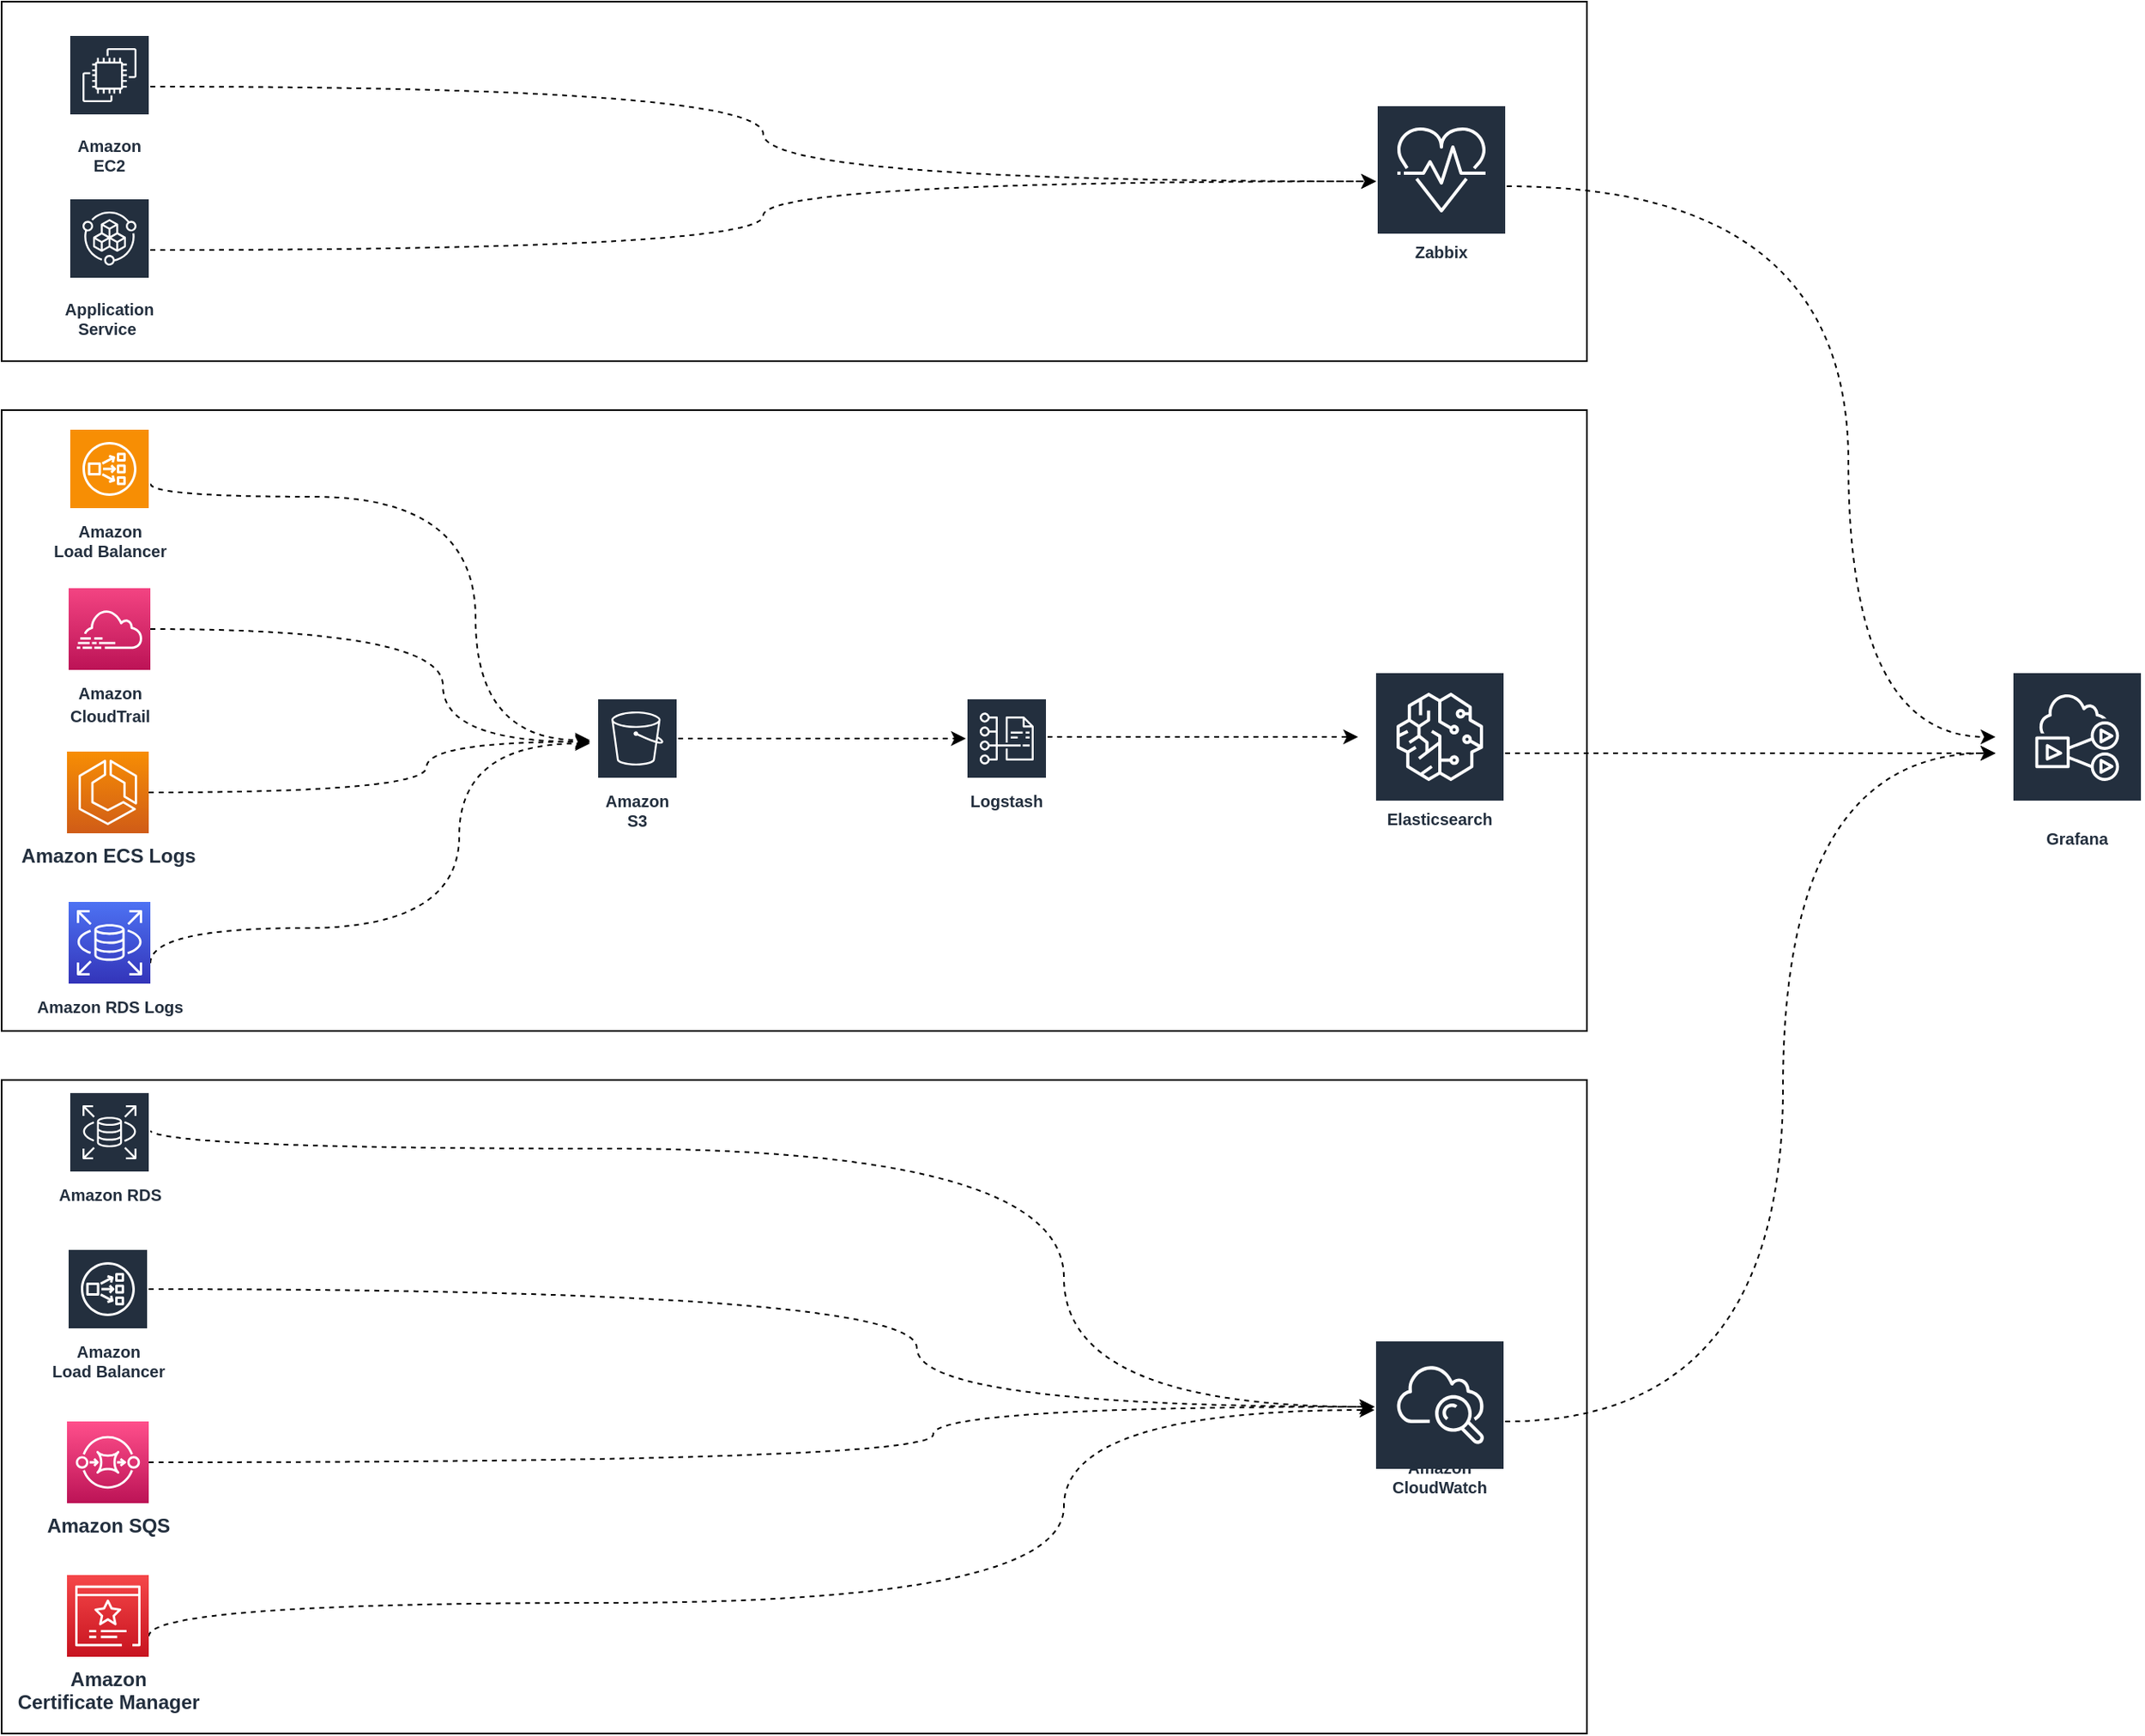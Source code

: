 <mxfile version="20.2.8" type="github">
  <diagram id="tJY2ODOWQmyJSE9CdAt4" name="第 1 页">
    <mxGraphModel dx="1970" dy="2352" grid="1" gridSize="10" guides="1" tooltips="1" connect="1" arrows="1" fold="1" page="1" pageScale="1" pageWidth="827" pageHeight="1169" math="0" shadow="0">
      <root>
        <mxCell id="0" />
        <mxCell id="1" parent="0" />
        <mxCell id="pdvtcB01t5W5UgY1sVy7-90" value="" style="rounded=0;whiteSpace=wrap;html=1;strokeColor=#000000;fillColor=#FFFFFF;" vertex="1" parent="1">
          <mxGeometry x="230" y="-570" width="970" height="220" as="geometry" />
        </mxCell>
        <mxCell id="pdvtcB01t5W5UgY1sVy7-89" value="" style="rounded=0;whiteSpace=wrap;html=1;strokeColor=#000000;fillColor=#FFFFFF;" vertex="1" parent="1">
          <mxGeometry x="230" y="-320" width="970" height="380" as="geometry" />
        </mxCell>
        <mxCell id="pdvtcB01t5W5UgY1sVy7-62" value="" style="rounded=0;whiteSpace=wrap;html=1;strokeColor=#000000;fillColor=#FFFFFF;" vertex="1" parent="1">
          <mxGeometry x="230" y="90" width="970" height="400" as="geometry" />
        </mxCell>
        <mxCell id="pdvtcB01t5W5UgY1sVy7-93" style="edgeStyle=orthogonalEdgeStyle;curved=1;rounded=0;jumpStyle=arc;orthogonalLoop=1;jettySize=auto;html=1;dashed=1;" edge="1" parent="1" source="G7RzPLKMRkM8X4vD6-xc-2">
          <mxGeometry relative="1" as="geometry">
            <mxPoint x="1450" y="-110" as="targetPoint" />
            <Array as="points">
              <mxPoint x="1320" y="299" />
              <mxPoint x="1320" y="-110" />
            </Array>
          </mxGeometry>
        </mxCell>
        <mxCell id="G7RzPLKMRkM8X4vD6-xc-2" value="Amazon CloudWatch" style="sketch=0;outlineConnect=0;fontColor=#232F3E;gradientColor=none;strokeColor=#ffffff;fillColor=#232F3E;dashed=0;verticalLabelPosition=middle;verticalAlign=bottom;align=center;html=1;whiteSpace=wrap;fontSize=10;fontStyle=1;spacing=3;shape=mxgraph.aws4.productIcon;prIcon=mxgraph.aws4.cloudwatch;" parent="1" vertex="1">
          <mxGeometry x="1070" y="249" width="80" height="100" as="geometry" />
        </mxCell>
        <mxCell id="pdvtcB01t5W5UgY1sVy7-66" style="edgeStyle=orthogonalEdgeStyle;curved=1;rounded=0;jumpStyle=arc;orthogonalLoop=1;jettySize=auto;html=1;dashed=1;" edge="1" parent="1" source="G7RzPLKMRkM8X4vD6-xc-5" target="G7RzPLKMRkM8X4vD6-xc-17">
          <mxGeometry relative="1" as="geometry">
            <Array as="points">
              <mxPoint x="696" y="-518" />
              <mxPoint x="696" y="-460" />
            </Array>
          </mxGeometry>
        </mxCell>
        <mxCell id="G7RzPLKMRkM8X4vD6-xc-5" value="Amazon EC2" style="sketch=0;outlineConnect=0;fontColor=#232F3E;gradientColor=none;strokeColor=#ffffff;fillColor=#232F3E;dashed=0;verticalLabelPosition=middle;verticalAlign=bottom;align=center;html=1;whiteSpace=wrap;fontSize=10;fontStyle=1;spacing=3;shape=mxgraph.aws4.productIcon;prIcon=mxgraph.aws4.ec2;" parent="1" vertex="1">
          <mxGeometry x="271" y="-550" width="50" height="90" as="geometry" />
        </mxCell>
        <mxCell id="pdvtcB01t5W5UgY1sVy7-67" style="edgeStyle=orthogonalEdgeStyle;curved=1;rounded=0;jumpStyle=arc;orthogonalLoop=1;jettySize=auto;html=1;dashed=1;" edge="1" parent="1" source="G7RzPLKMRkM8X4vD6-xc-9" target="G7RzPLKMRkM8X4vD6-xc-17">
          <mxGeometry relative="1" as="geometry">
            <Array as="points">
              <mxPoint x="696" y="-418" />
              <mxPoint x="696" y="-460" />
            </Array>
          </mxGeometry>
        </mxCell>
        <mxCell id="G7RzPLKMRkM8X4vD6-xc-9" value="Application Service&amp;nbsp;" style="sketch=0;outlineConnect=0;fontColor=#232F3E;gradientColor=none;strokeColor=#ffffff;fillColor=#232F3E;dashed=0;verticalLabelPosition=middle;verticalAlign=bottom;align=center;html=1;whiteSpace=wrap;fontSize=10;fontStyle=1;spacing=3;shape=mxgraph.aws4.productIcon;prIcon=mxgraph.aws4.service_catalog;" parent="1" vertex="1">
          <mxGeometry x="271" y="-450" width="50" height="90" as="geometry" />
        </mxCell>
        <mxCell id="pdvtcB01t5W5UgY1sVy7-83" style="edgeStyle=orthogonalEdgeStyle;curved=1;rounded=0;jumpStyle=arc;orthogonalLoop=1;jettySize=auto;html=1;dashed=1;" edge="1" parent="1" source="G7RzPLKMRkM8X4vD6-xc-12" target="G7RzPLKMRkM8X4vD6-xc-2">
          <mxGeometry relative="1" as="geometry">
            <mxPoint x="1060" y="290" as="targetPoint" />
            <Array as="points">
              <mxPoint x="790" y="218" />
              <mxPoint x="790" y="290" />
            </Array>
          </mxGeometry>
        </mxCell>
        <mxCell id="G7RzPLKMRkM8X4vD6-xc-12" value="Amazon&lt;br&gt;Load Balancer" style="sketch=0;outlineConnect=0;fontColor=#232F3E;gradientColor=none;strokeColor=#ffffff;fillColor=#232F3E;dashed=0;verticalLabelPosition=bottom;verticalAlign=top;align=center;html=1;fontSize=10;fontStyle=1;spacing=3;shape=mxgraph.aws4.productIcon;prIcon=mxgraph.aws4.network_load_balancer;labelPosition=center;" parent="1" vertex="1">
          <mxGeometry x="270" y="193" width="50" height="50" as="geometry" />
        </mxCell>
        <mxCell id="pdvtcB01t5W5UgY1sVy7-80" style="edgeStyle=orthogonalEdgeStyle;curved=1;rounded=0;jumpStyle=arc;orthogonalLoop=1;jettySize=auto;html=1;dashed=1;" edge="1" parent="1" source="G7RzPLKMRkM8X4vD6-xc-13" target="G7RzPLKMRkM8X4vD6-xc-15">
          <mxGeometry relative="1" as="geometry" />
        </mxCell>
        <mxCell id="G7RzPLKMRkM8X4vD6-xc-13" value="&lt;span style=&quot;background-color: rgb(255, 255, 255);&quot;&gt;Amazon S3&lt;/span&gt;" style="sketch=0;outlineConnect=0;fontColor=#232F3E;gradientColor=none;strokeColor=#ffffff;fillColor=#232F3E;dashed=0;verticalLabelPosition=bottom;verticalAlign=top;align=center;html=1;whiteSpace=wrap;fontSize=10;fontStyle=1;spacing=3;shape=mxgraph.aws4.productIcon;prIcon=mxgraph.aws4.s3;labelPosition=center;" parent="1" vertex="1">
          <mxGeometry x="594" y="-144" width="50" height="50" as="geometry" />
        </mxCell>
        <mxCell id="pdvtcB01t5W5UgY1sVy7-81" style="edgeStyle=orthogonalEdgeStyle;curved=1;rounded=0;jumpStyle=arc;orthogonalLoop=1;jettySize=auto;html=1;dashed=1;" edge="1" parent="1" source="G7RzPLKMRkM8X4vD6-xc-15">
          <mxGeometry relative="1" as="geometry">
            <mxPoint x="1060" y="-120" as="targetPoint" />
            <Array as="points">
              <mxPoint x="940" y="-120" />
              <mxPoint x="940" y="-120" />
            </Array>
          </mxGeometry>
        </mxCell>
        <mxCell id="G7RzPLKMRkM8X4vD6-xc-15" value="Logstash" style="sketch=0;outlineConnect=0;fontColor=#232F3E;gradientColor=none;strokeColor=#ffffff;fillColor=#232F3E;dashed=0;verticalLabelPosition=bottom;verticalAlign=top;align=center;html=1;whiteSpace=wrap;fontSize=10;fontStyle=1;spacing=3;shape=mxgraph.aws4.productIcon;prIcon=mxgraph.aws4.cost_and_usage_report;labelPosition=center;" parent="1" vertex="1">
          <mxGeometry x="820" y="-144" width="50" height="50" as="geometry" />
        </mxCell>
        <mxCell id="pdvtcB01t5W5UgY1sVy7-92" style="edgeStyle=orthogonalEdgeStyle;curved=1;rounded=0;jumpStyle=arc;orthogonalLoop=1;jettySize=auto;html=1;dashed=1;" edge="1" parent="1" source="G7RzPLKMRkM8X4vD6-xc-16">
          <mxGeometry relative="1" as="geometry">
            <mxPoint x="1450" y="-110" as="targetPoint" />
          </mxGeometry>
        </mxCell>
        <mxCell id="G7RzPLKMRkM8X4vD6-xc-16" value="Elasticsearch" style="sketch=0;outlineConnect=0;fontColor=#232F3E;gradientColor=none;strokeColor=#ffffff;fillColor=#232F3E;dashed=0;verticalLabelPosition=middle;verticalAlign=bottom;align=center;html=1;whiteSpace=wrap;fontSize=10;fontStyle=1;spacing=3;shape=mxgraph.aws4.productIcon;prIcon=mxgraph.aws4.sagemaker;" parent="1" vertex="1">
          <mxGeometry x="1070" y="-160" width="80" height="100" as="geometry" />
        </mxCell>
        <mxCell id="pdvtcB01t5W5UgY1sVy7-95" style="edgeStyle=orthogonalEdgeStyle;curved=1;rounded=0;jumpStyle=arc;orthogonalLoop=1;jettySize=auto;html=1;dashed=1;" edge="1" parent="1" source="G7RzPLKMRkM8X4vD6-xc-17">
          <mxGeometry relative="1" as="geometry">
            <mxPoint x="1450" y="-120" as="targetPoint" />
            <Array as="points">
              <mxPoint x="1360" y="-457" />
              <mxPoint x="1360" y="-120" />
            </Array>
          </mxGeometry>
        </mxCell>
        <mxCell id="G7RzPLKMRkM8X4vD6-xc-17" value="Zabbix" style="sketch=0;outlineConnect=0;fontColor=#232F3E;gradientColor=none;strokeColor=#ffffff;fillColor=#232F3E;dashed=0;verticalLabelPosition=middle;verticalAlign=bottom;align=center;html=1;whiteSpace=wrap;fontSize=10;fontStyle=1;spacing=3;shape=mxgraph.aws4.productIcon;prIcon=mxgraph.aws4.personal_health_dashboard;" parent="1" vertex="1">
          <mxGeometry x="1071" y="-507" width="80" height="100" as="geometry" />
        </mxCell>
        <mxCell id="pdvtcB01t5W5UgY1sVy7-70" style="edgeStyle=orthogonalEdgeStyle;curved=1;rounded=0;jumpStyle=arc;orthogonalLoop=1;jettySize=auto;html=1;dashed=1;" edge="1" parent="1" source="pdvtcB01t5W5UgY1sVy7-30">
          <mxGeometry relative="1" as="geometry">
            <mxPoint x="590" y="-117" as="targetPoint" />
            <Array as="points">
              <mxPoint x="490" y="-86" />
              <mxPoint x="490" y="-117" />
            </Array>
          </mxGeometry>
        </mxCell>
        <mxCell id="pdvtcB01t5W5UgY1sVy7-30" value="&lt;b&gt;Amazon ECS Logs&lt;/b&gt;" style="sketch=0;points=[[0,0,0],[0.25,0,0],[0.5,0,0],[0.75,0,0],[1,0,0],[0,1,0],[0.25,1,0],[0.5,1,0],[0.75,1,0],[1,1,0],[0,0.25,0],[0,0.5,0],[0,0.75,0],[1,0.25,0],[1,0.5,0],[1,0.75,0]];outlineConnect=0;fontColor=#232F3E;gradientColor=#F78E04;gradientDirection=north;fillColor=#D05C17;strokeColor=#ffffff;dashed=0;verticalLabelPosition=bottom;verticalAlign=top;align=center;html=1;fontSize=12;fontStyle=0;shape=mxgraph.aws4.resourceIcon;resIcon=mxgraph.aws4.ecs;" vertex="1" parent="1">
          <mxGeometry x="270" y="-111" width="50" height="50" as="geometry" />
        </mxCell>
        <mxCell id="pdvtcB01t5W5UgY1sVy7-88" style="edgeStyle=orthogonalEdgeStyle;curved=1;rounded=0;jumpStyle=arc;orthogonalLoop=1;jettySize=auto;html=1;dashed=1;" edge="1" parent="1" source="pdvtcB01t5W5UgY1sVy7-33">
          <mxGeometry relative="1" as="geometry">
            <mxPoint x="1070" y="290" as="targetPoint" />
            <Array as="points">
              <mxPoint x="800" y="324" />
              <mxPoint x="800" y="290" />
            </Array>
          </mxGeometry>
        </mxCell>
        <mxCell id="pdvtcB01t5W5UgY1sVy7-33" value="&lt;b&gt;Amazon SQS&lt;/b&gt;" style="sketch=0;points=[[0,0,0],[0.25,0,0],[0.5,0,0],[0.75,0,0],[1,0,0],[0,1,0],[0.25,1,0],[0.5,1,0],[0.75,1,0],[1,1,0],[0,0.25,0],[0,0.5,0],[0,0.75,0],[1,0.25,0],[1,0.5,0],[1,0.75,0]];outlineConnect=0;fontColor=#232F3E;gradientColor=#FF4F8B;gradientDirection=north;fillColor=#BC1356;strokeColor=#ffffff;dashed=0;verticalLabelPosition=bottom;verticalAlign=top;align=center;html=1;fontSize=12;fontStyle=0;aspect=fixed;shape=mxgraph.aws4.resourceIcon;resIcon=mxgraph.aws4.sqs;" vertex="1" parent="1">
          <mxGeometry x="270" y="299" width="50" height="50" as="geometry" />
        </mxCell>
        <mxCell id="pdvtcB01t5W5UgY1sVy7-71" style="edgeStyle=orthogonalEdgeStyle;curved=1;rounded=0;jumpStyle=arc;orthogonalLoop=1;jettySize=auto;html=1;dashed=1;exitX=1;exitY=0.75;exitDx=0;exitDy=0;exitPerimeter=0;" edge="1" parent="1" source="pdvtcB01t5W5UgY1sVy7-35">
          <mxGeometry relative="1" as="geometry">
            <mxPoint x="590" y="-116" as="targetPoint" />
            <mxPoint x="321" y="-3.0" as="sourcePoint" />
            <Array as="points">
              <mxPoint x="321" y="-3" />
              <mxPoint x="510" y="-3" />
              <mxPoint x="510" y="-116" />
            </Array>
          </mxGeometry>
        </mxCell>
        <mxCell id="pdvtcB01t5W5UgY1sVy7-35" value="&lt;span style=&quot;font-size: 10px; font-weight: 700;&quot;&gt;Amazon RDS&amp;nbsp;&lt;/span&gt;&lt;span style=&quot;font-size: 10px; font-weight: 700;&quot;&gt;Logs&lt;/span&gt;" style="sketch=0;points=[[0,0,0],[0.25,0,0],[0.5,0,0],[0.75,0,0],[1,0,0],[0,1,0],[0.25,1,0],[0.5,1,0],[0.75,1,0],[1,1,0],[0,0.25,0],[0,0.5,0],[0,0.75,0],[1,0.25,0],[1,0.5,0],[1,0.75,0]];outlineConnect=0;fontColor=#232F3E;gradientColor=#4D72F3;gradientDirection=north;fillColor=#3334B9;strokeColor=#ffffff;dashed=0;verticalLabelPosition=bottom;verticalAlign=top;align=center;html=1;fontSize=12;fontStyle=0;aspect=fixed;shape=mxgraph.aws4.resourceIcon;resIcon=mxgraph.aws4.rds;" vertex="1" parent="1">
          <mxGeometry x="271" y="-19" width="50" height="50" as="geometry" />
        </mxCell>
        <mxCell id="pdvtcB01t5W5UgY1sVy7-87" style="edgeStyle=orthogonalEdgeStyle;curved=1;rounded=0;jumpStyle=arc;orthogonalLoop=1;jettySize=auto;html=1;dashed=1;exitX=1;exitY=0.75;exitDx=0;exitDy=0;exitPerimeter=0;" edge="1" parent="1" source="pdvtcB01t5W5UgY1sVy7-37">
          <mxGeometry relative="1" as="geometry">
            <mxPoint x="1070" y="292" as="targetPoint" />
            <mxPoint x="320" y="410" as="sourcePoint" />
            <Array as="points">
              <mxPoint x="320" y="410" />
              <mxPoint x="880" y="410" />
              <mxPoint x="880" y="292" />
            </Array>
          </mxGeometry>
        </mxCell>
        <mxCell id="pdvtcB01t5W5UgY1sVy7-37" value="&lt;b&gt;Amazon&lt;br&gt;Certificate Manager&lt;/b&gt;" style="sketch=0;points=[[0,0,0],[0.25,0,0],[0.5,0,0],[0.75,0,0],[1,0,0],[0,1,0],[0.25,1,0],[0.5,1,0],[0.75,1,0],[1,1,0],[0,0.25,0],[0,0.5,0],[0,0.75,0],[1,0.25,0],[1,0.5,0],[1,0.75,0]];outlineConnect=0;fontColor=#232F3E;gradientColor=#F54749;gradientDirection=north;fillColor=#C7131F;strokeColor=#ffffff;dashed=0;verticalLabelPosition=bottom;verticalAlign=top;align=center;html=1;fontSize=12;fontStyle=0;aspect=fixed;shape=mxgraph.aws4.resourceIcon;resIcon=mxgraph.aws4.certificate_manager_3;" vertex="1" parent="1">
          <mxGeometry x="270" y="393" width="50" height="50" as="geometry" />
        </mxCell>
        <mxCell id="pdvtcB01t5W5UgY1sVy7-69" style="edgeStyle=orthogonalEdgeStyle;curved=1;rounded=0;jumpStyle=arc;orthogonalLoop=1;jettySize=auto;html=1;dashed=1;" edge="1" parent="1" source="pdvtcB01t5W5UgY1sVy7-39">
          <mxGeometry relative="1" as="geometry">
            <mxPoint x="590" y="-117" as="targetPoint" />
            <Array as="points">
              <mxPoint x="500" y="-186" />
              <mxPoint x="500" y="-117" />
            </Array>
          </mxGeometry>
        </mxCell>
        <mxCell id="pdvtcB01t5W5UgY1sVy7-39" value="&lt;span style=&quot;font-size: 10px; font-weight: 700;&quot;&gt;Amazon&lt;/span&gt;&lt;br style=&quot;font-size: 10px; font-weight: 700;&quot;&gt;&lt;span style=&quot;font-size: 10px; font-weight: 700;&quot;&gt;CloudTrail&lt;/span&gt;" style="sketch=0;points=[[0,0,0],[0.25,0,0],[0.5,0,0],[0.75,0,0],[1,0,0],[0,1,0],[0.25,1,0],[0.5,1,0],[0.75,1,0],[1,1,0],[0,0.25,0],[0,0.5,0],[0,0.75,0],[1,0.25,0],[1,0.5,0],[1,0.75,0]];points=[[0,0,0],[0.25,0,0],[0.5,0,0],[0.75,0,0],[1,0,0],[0,1,0],[0.25,1,0],[0.5,1,0],[0.75,1,0],[1,1,0],[0,0.25,0],[0,0.5,0],[0,0.75,0],[1,0.25,0],[1,0.5,0],[1,0.75,0]];outlineConnect=0;fontColor=#232F3E;gradientColor=#F34482;gradientDirection=north;fillColor=#BC1356;strokeColor=#ffffff;dashed=0;verticalLabelPosition=bottom;verticalAlign=top;align=center;html=1;fontSize=12;fontStyle=0;aspect=fixed;shape=mxgraph.aws4.resourceIcon;resIcon=mxgraph.aws4.cloudtrail;" vertex="1" parent="1">
          <mxGeometry x="271" y="-211" width="50" height="50" as="geometry" />
        </mxCell>
        <mxCell id="pdvtcB01t5W5UgY1sVy7-82" style="edgeStyle=orthogonalEdgeStyle;curved=1;rounded=0;jumpStyle=arc;orthogonalLoop=1;jettySize=auto;html=1;dashed=1;" edge="1" parent="1">
          <mxGeometry relative="1" as="geometry">
            <mxPoint x="1070" y="290" as="targetPoint" />
            <mxPoint x="320" y="120" as="sourcePoint" />
            <Array as="points">
              <mxPoint x="880" y="132" />
              <mxPoint x="880" y="290" />
            </Array>
          </mxGeometry>
        </mxCell>
        <mxCell id="pdvtcB01t5W5UgY1sVy7-40" value="Amazon RDS" style="sketch=0;outlineConnect=0;fontColor=#232F3E;gradientColor=none;strokeColor=#ffffff;fillColor=#232F3E;dashed=0;verticalLabelPosition=bottom;verticalAlign=top;align=center;html=1;fontSize=10;fontStyle=1;spacing=3;shape=mxgraph.aws4.productIcon;prIcon=mxgraph.aws4.rds;labelPosition=center;" vertex="1" parent="1">
          <mxGeometry x="271" y="97" width="50" height="50" as="geometry" />
        </mxCell>
        <mxCell id="pdvtcB01t5W5UgY1sVy7-42" value="Grafana" style="sketch=0;outlineConnect=0;fontColor=#232F3E;gradientColor=none;strokeColor=#ffffff;fillColor=#232F3E;dashed=0;verticalLabelPosition=middle;verticalAlign=bottom;align=center;html=1;whiteSpace=wrap;fontSize=10;fontStyle=1;spacing=3;shape=mxgraph.aws4.productIcon;prIcon=mxgraph.aws4.elastic_transcoder;" vertex="1" parent="1">
          <mxGeometry x="1460" y="-160" width="80" height="112" as="geometry" />
        </mxCell>
        <mxCell id="pdvtcB01t5W5UgY1sVy7-68" style="edgeStyle=orthogonalEdgeStyle;curved=1;rounded=0;jumpStyle=arc;orthogonalLoop=1;jettySize=auto;html=1;dashed=1;" edge="1" parent="1">
          <mxGeometry relative="1" as="geometry">
            <mxPoint x="590" y="-118" as="targetPoint" />
            <mxPoint x="321" y="-275.0" as="sourcePoint" />
            <Array as="points">
              <mxPoint x="321" y="-267" />
              <mxPoint x="520" y="-267" />
              <mxPoint x="520" y="-118" />
            </Array>
          </mxGeometry>
        </mxCell>
        <mxCell id="pdvtcB01t5W5UgY1sVy7-59" value="Amazon &lt;br&gt;Load Balancer" style="sketch=0;outlineConnect=0;fontColor=#232F3E;gradientColor=none;strokeColor=#ffffff;fillColor=#F78E04;dashed=0;verticalLabelPosition=bottom;verticalAlign=top;align=center;html=1;fontSize=10;fontStyle=1;spacing=3;shape=mxgraph.aws4.productIcon;prIcon=mxgraph.aws4.network_load_balancer;labelPosition=center;" vertex="1" parent="1">
          <mxGeometry x="271" y="-309" width="50" height="50" as="geometry" />
        </mxCell>
      </root>
    </mxGraphModel>
  </diagram>
</mxfile>
